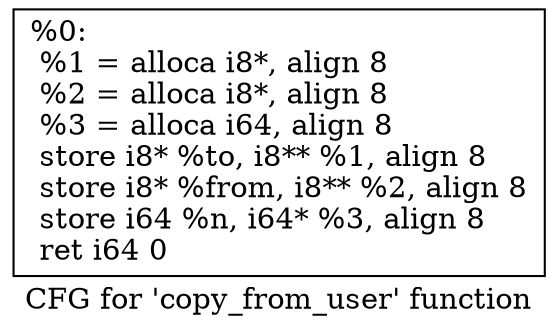 digraph "CFG for 'copy_from_user' function" {
	label="CFG for 'copy_from_user' function";

	Node0x938460 [shape=record,label="{%0:\l  %1 = alloca i8*, align 8\l  %2 = alloca i8*, align 8\l  %3 = alloca i64, align 8\l  store i8* %to, i8** %1, align 8\l  store i8* %from, i8** %2, align 8\l  store i64 %n, i64* %3, align 8\l  ret i64 0\l}"];
}
